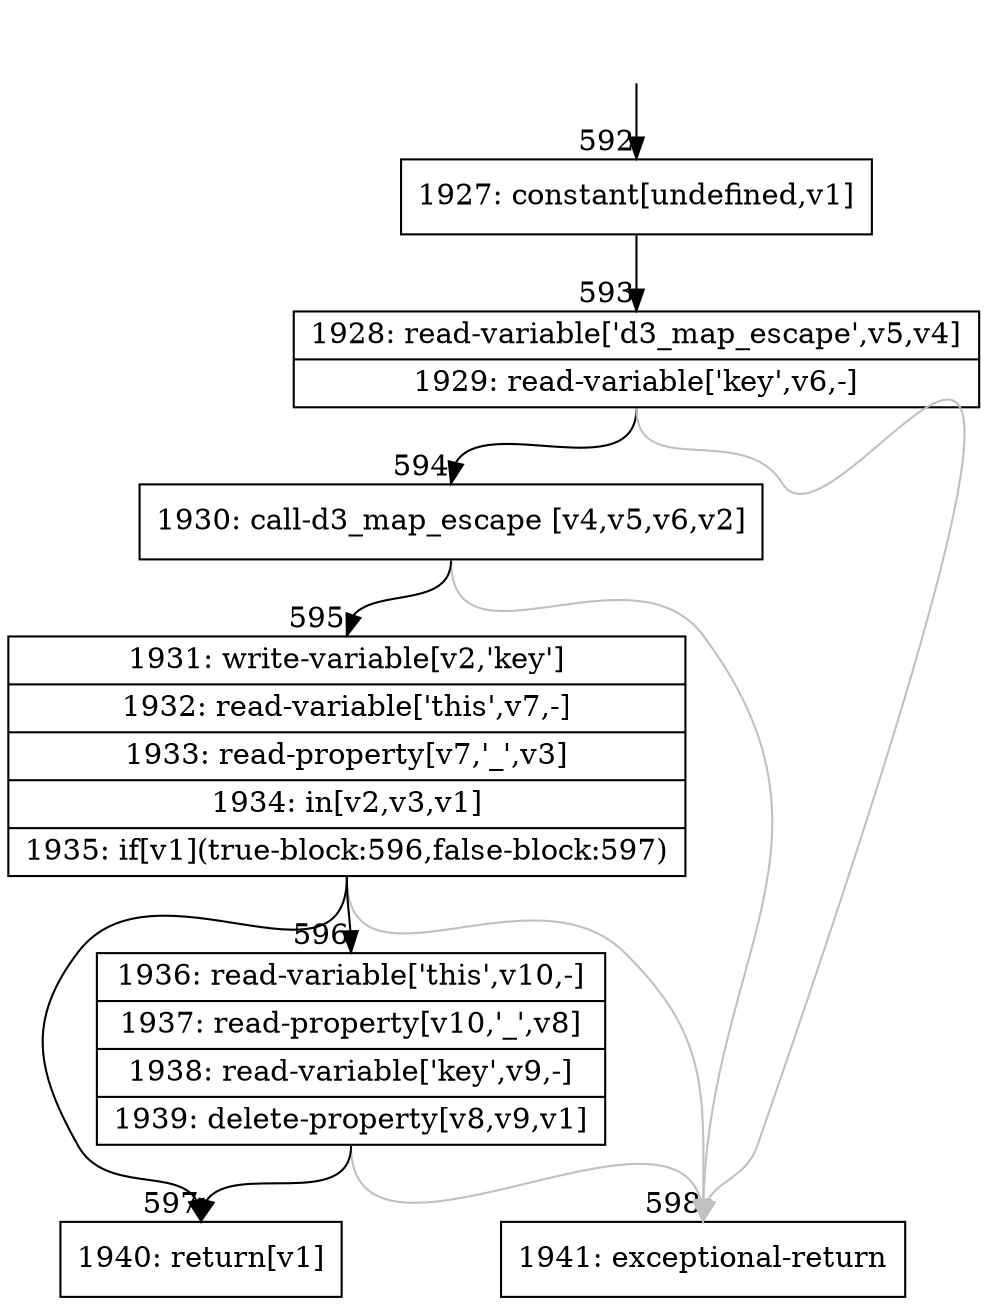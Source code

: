 digraph {
rankdir="TD"
BB_entry52[shape=none,label=""];
BB_entry52 -> BB592 [tailport=s, headport=n, headlabel="    592"]
BB592 [shape=record label="{1927: constant[undefined,v1]}" ] 
BB592 -> BB593 [tailport=s, headport=n, headlabel="      593"]
BB593 [shape=record label="{1928: read-variable['d3_map_escape',v5,v4]|1929: read-variable['key',v6,-]}" ] 
BB593 -> BB594 [tailport=s, headport=n, headlabel="      594"]
BB593 -> BB598 [tailport=s, headport=n, color=gray, headlabel="      598"]
BB594 [shape=record label="{1930: call-d3_map_escape [v4,v5,v6,v2]}" ] 
BB594 -> BB595 [tailport=s, headport=n, headlabel="      595"]
BB594 -> BB598 [tailport=s, headport=n, color=gray]
BB595 [shape=record label="{1931: write-variable[v2,'key']|1932: read-variable['this',v7,-]|1933: read-property[v7,'_',v3]|1934: in[v2,v3,v1]|1935: if[v1](true-block:596,false-block:597)}" ] 
BB595 -> BB597 [tailport=s, headport=n, headlabel="      597"]
BB595 -> BB596 [tailport=s, headport=n, headlabel="      596"]
BB595 -> BB598 [tailport=s, headport=n, color=gray]
BB596 [shape=record label="{1936: read-variable['this',v10,-]|1937: read-property[v10,'_',v8]|1938: read-variable['key',v9,-]|1939: delete-property[v8,v9,v1]}" ] 
BB596 -> BB597 [tailport=s, headport=n]
BB596 -> BB598 [tailport=s, headport=n, color=gray]
BB597 [shape=record label="{1940: return[v1]}" ] 
BB598 [shape=record label="{1941: exceptional-return}" ] 
//#$~ 354
}
